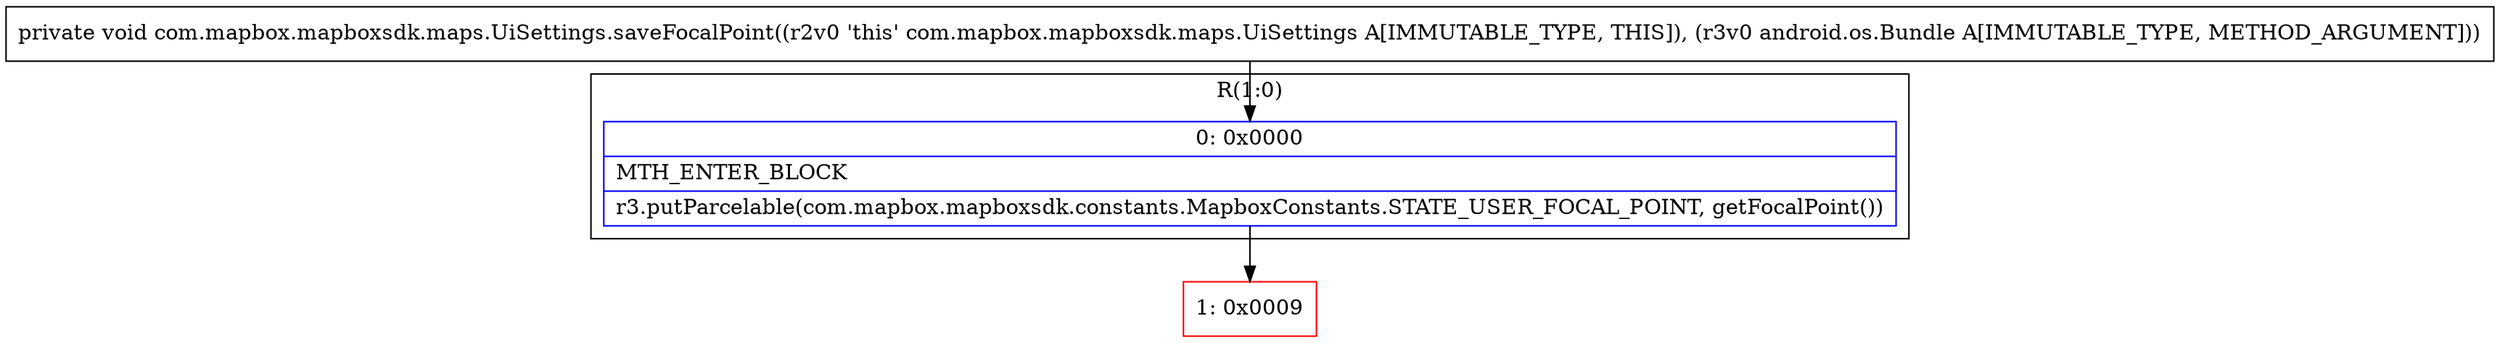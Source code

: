 digraph "CFG forcom.mapbox.mapboxsdk.maps.UiSettings.saveFocalPoint(Landroid\/os\/Bundle;)V" {
subgraph cluster_Region_506449326 {
label = "R(1:0)";
node [shape=record,color=blue];
Node_0 [shape=record,label="{0\:\ 0x0000|MTH_ENTER_BLOCK\l|r3.putParcelable(com.mapbox.mapboxsdk.constants.MapboxConstants.STATE_USER_FOCAL_POINT, getFocalPoint())\l}"];
}
Node_1 [shape=record,color=red,label="{1\:\ 0x0009}"];
MethodNode[shape=record,label="{private void com.mapbox.mapboxsdk.maps.UiSettings.saveFocalPoint((r2v0 'this' com.mapbox.mapboxsdk.maps.UiSettings A[IMMUTABLE_TYPE, THIS]), (r3v0 android.os.Bundle A[IMMUTABLE_TYPE, METHOD_ARGUMENT])) }"];
MethodNode -> Node_0;
Node_0 -> Node_1;
}

